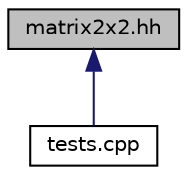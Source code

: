 digraph "matrix2x2.hh"
{
 // LATEX_PDF_SIZE
  edge [fontname="Helvetica",fontsize="10",labelfontname="Helvetica",labelfontsize="10"];
  node [fontname="Helvetica",fontsize="10",shape=record];
  Node1 [label="matrix2x2.hh",height=0.2,width=0.4,color="black", fillcolor="grey75", style="filled", fontcolor="black",tooltip="konkretyzacja szablonu matrix"];
  Node1 -> Node2 [dir="back",color="midnightblue",fontsize="10",style="solid",fontname="Helvetica"];
  Node2 [label="tests.cpp",height=0.2,width=0.4,color="black", fillcolor="white", style="filled",URL="$tests_8cpp.html",tooltip=" "];
}
